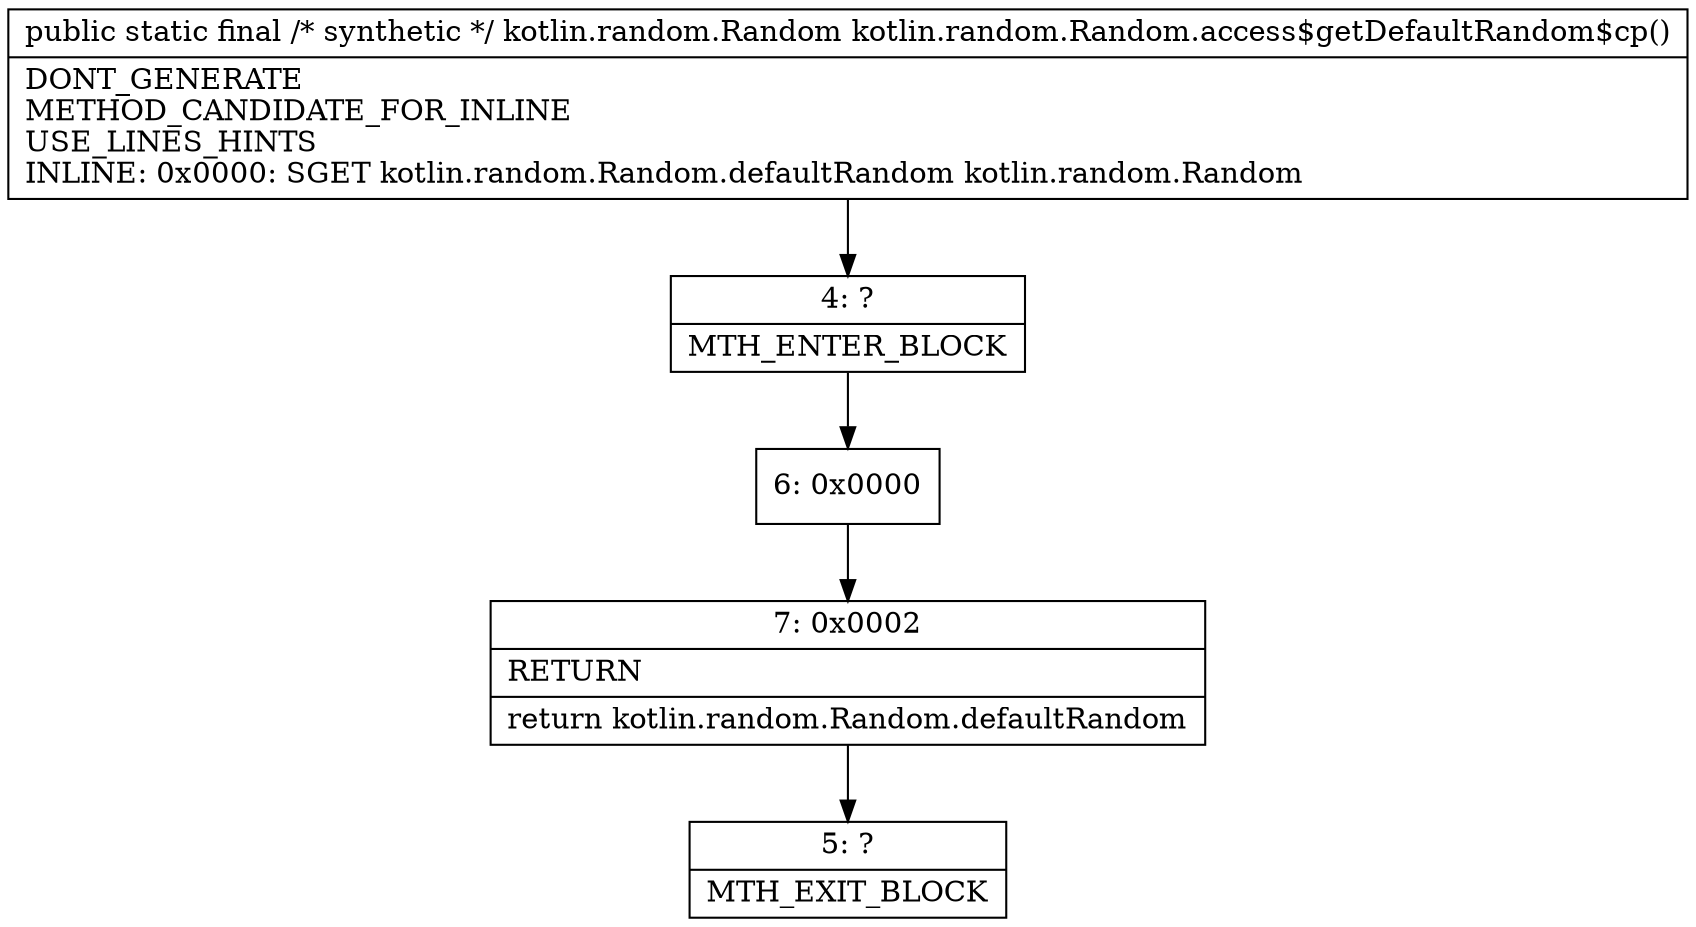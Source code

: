 digraph "CFG forkotlin.random.Random.access$getDefaultRandom$cp()Lkotlin\/random\/Random;" {
Node_4 [shape=record,label="{4\:\ ?|MTH_ENTER_BLOCK\l}"];
Node_6 [shape=record,label="{6\:\ 0x0000}"];
Node_7 [shape=record,label="{7\:\ 0x0002|RETURN\l|return kotlin.random.Random.defaultRandom\l}"];
Node_5 [shape=record,label="{5\:\ ?|MTH_EXIT_BLOCK\l}"];
MethodNode[shape=record,label="{public static final \/* synthetic *\/ kotlin.random.Random kotlin.random.Random.access$getDefaultRandom$cp()  | DONT_GENERATE\lMETHOD_CANDIDATE_FOR_INLINE\lUSE_LINES_HINTS\lINLINE: 0x0000: SGET   kotlin.random.Random.defaultRandom kotlin.random.Random\l}"];
MethodNode -> Node_4;Node_4 -> Node_6;
Node_6 -> Node_7;
Node_7 -> Node_5;
}


